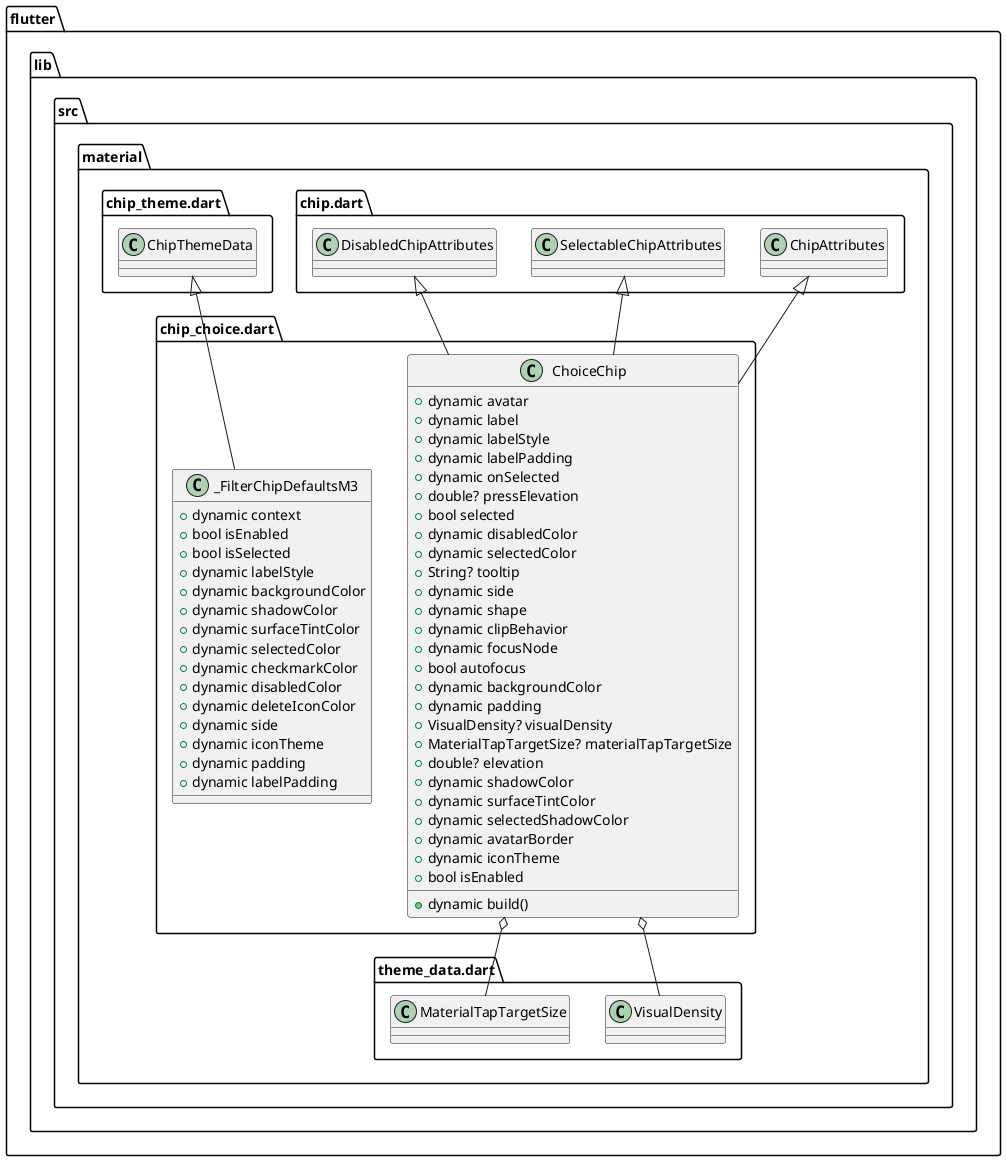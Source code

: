 @startuml
set namespaceSeparator ::

class "flutter::lib::src::material::chip_choice.dart::ChoiceChip" {
  +dynamic avatar
  +dynamic label
  +dynamic labelStyle
  +dynamic labelPadding
  +dynamic onSelected
  +double? pressElevation
  +bool selected
  +dynamic disabledColor
  +dynamic selectedColor
  +String? tooltip
  +dynamic side
  +dynamic shape
  +dynamic clipBehavior
  +dynamic focusNode
  +bool autofocus
  +dynamic backgroundColor
  +dynamic padding
  +VisualDensity? visualDensity
  +MaterialTapTargetSize? materialTapTargetSize
  +double? elevation
  +dynamic shadowColor
  +dynamic surfaceTintColor
  +dynamic selectedShadowColor
  +dynamic avatarBorder
  +dynamic iconTheme
  +bool isEnabled
  +dynamic build()
}

"flutter::lib::src::material::chip_choice.dart::ChoiceChip" o-- "flutter::lib::src::material::theme_data.dart::VisualDensity"
"flutter::lib::src::material::chip_choice.dart::ChoiceChip" o-- "flutter::lib::src::material::theme_data.dart::MaterialTapTargetSize"
"flutter::lib::src::material::chip.dart::ChipAttributes" <|-- "flutter::lib::src::material::chip_choice.dart::ChoiceChip"
"flutter::lib::src::material::chip.dart::SelectableChipAttributes" <|-- "flutter::lib::src::material::chip_choice.dart::ChoiceChip"
"flutter::lib::src::material::chip.dart::DisabledChipAttributes" <|-- "flutter::lib::src::material::chip_choice.dart::ChoiceChip"

class "flutter::lib::src::material::chip_choice.dart::_FilterChipDefaultsM3" {
  +dynamic context
  +bool isEnabled
  +bool isSelected
  +dynamic labelStyle
  +dynamic backgroundColor
  +dynamic shadowColor
  +dynamic surfaceTintColor
  +dynamic selectedColor
  +dynamic checkmarkColor
  +dynamic disabledColor
  +dynamic deleteIconColor
  +dynamic side
  +dynamic iconTheme
  +dynamic padding
  +dynamic labelPadding
}

"flutter::lib::src::material::chip_theme.dart::ChipThemeData" <|-- "flutter::lib::src::material::chip_choice.dart::_FilterChipDefaultsM3"


@enduml